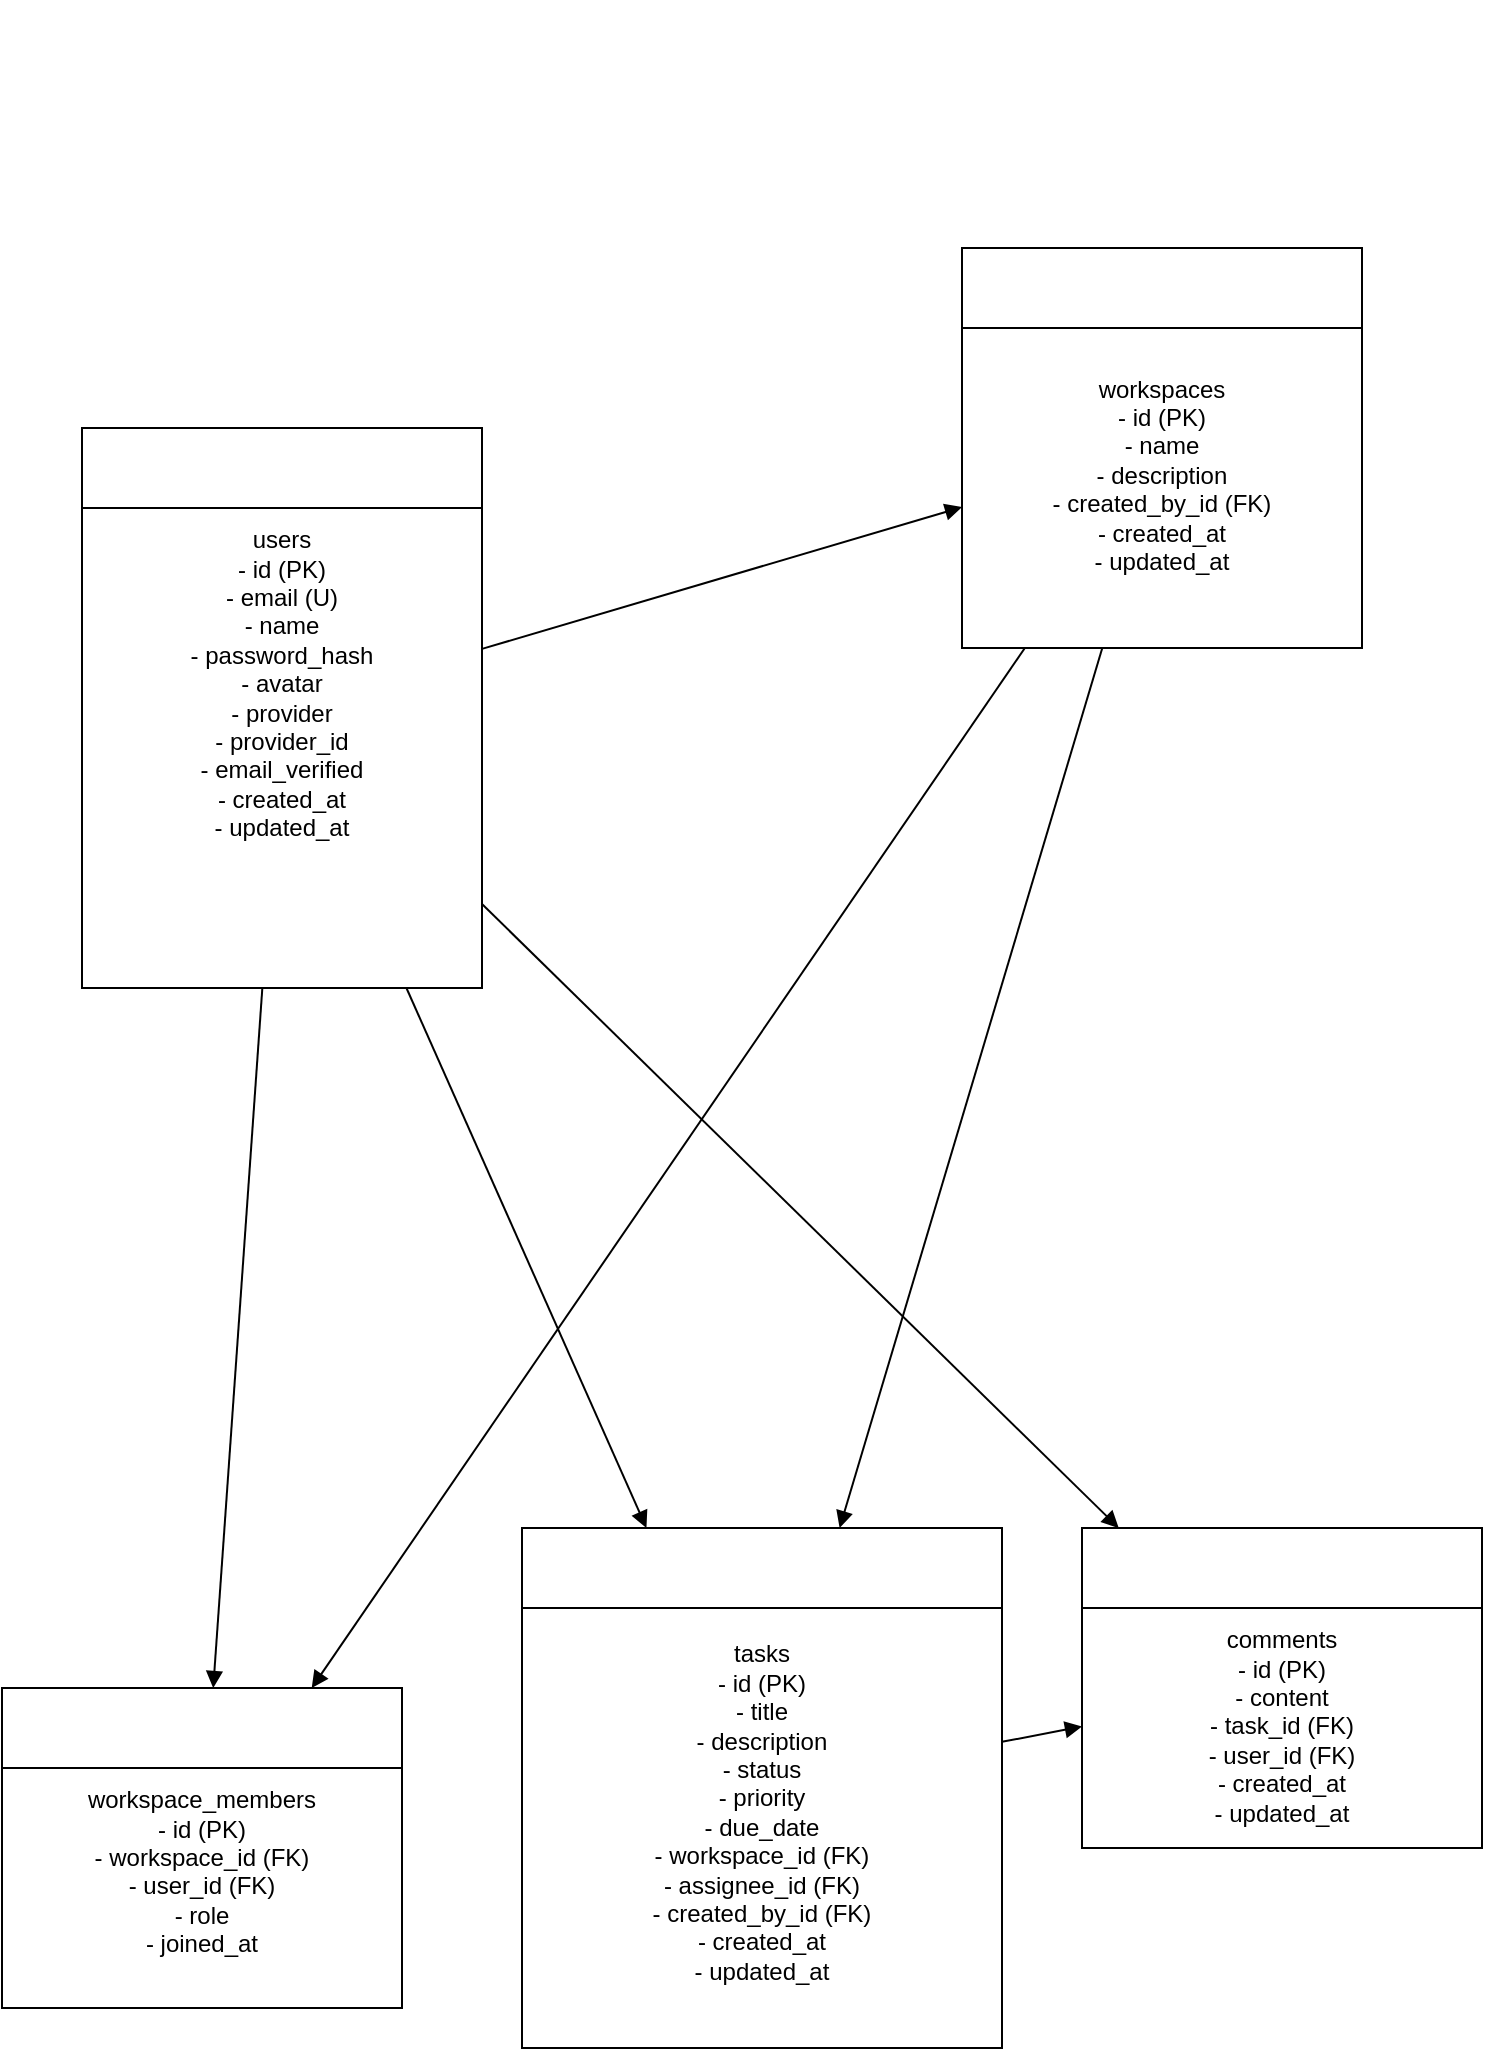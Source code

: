 <mxfile version="27.1.6">
  <diagram name="ERD - Task App" id="JSwCnYfDUn3iTZJPKxQl">
    <mxGraphModel dx="928" dy="1703" grid="1" gridSize="10" guides="1" tooltips="1" connect="1" arrows="1" fold="1" page="1" pageScale="1" pageWidth="827" pageHeight="1169" math="0" shadow="0">
      <root>
        <mxCell id="0" />
        <mxCell id="1" parent="0" />
        <mxCell id="2" value="&lt;div&gt;&lt;br&gt;&lt;/div&gt;&lt;div&gt;&lt;br&gt;&lt;/div&gt;&lt;div&gt;&lt;br&gt;&lt;/div&gt;&lt;div&gt;&lt;br&gt;&lt;/div&gt;&lt;div&gt;&lt;br&gt;&lt;/div&gt;&lt;div&gt;&lt;br&gt;&lt;/div&gt;&lt;div&gt;&lt;br&gt;&lt;/div&gt;&lt;div&gt;&lt;br&gt;&lt;/div&gt;&lt;div&gt;&lt;br&gt;&lt;/div&gt;&lt;div&gt;&lt;br&gt;&lt;/div&gt;&lt;div&gt;&lt;br&gt;&lt;/div&gt;&lt;div&gt;&lt;br&gt;&lt;/div&gt;&lt;div&gt;&lt;br&gt;&lt;/div&gt;&lt;div&gt;&lt;br&gt;&lt;/div&gt;&lt;div&gt;&lt;br&gt;&lt;/div&gt;users&lt;br&gt;- id (PK)&lt;br&gt;- email (U)&lt;br&gt;- name&lt;br&gt;- password_hash&lt;br&gt;- avatar&lt;br&gt;- provider&lt;br&gt;- provider_id&lt;br&gt;- email_verified&lt;br&gt;- created_at&lt;br&gt;- updated_at" style="shape=swimlane;whiteSpace=wrap;html=1;" parent="1" vertex="1">
          <mxGeometry x="100" y="-290" width="200" height="280" as="geometry" />
        </mxCell>
        <mxCell id="3" value="&lt;div&gt;&lt;br&gt;&lt;/div&gt;&lt;div&gt;&lt;br&gt;&lt;/div&gt;&lt;div&gt;&lt;br&gt;&lt;/div&gt;&lt;div&gt;&lt;br&gt;&lt;/div&gt;&lt;div&gt;&lt;br&gt;&lt;/div&gt;&lt;div&gt;&lt;br&gt;&lt;/div&gt;&lt;div&gt;&lt;br&gt;&lt;/div&gt;&lt;div&gt;&lt;br&gt;&lt;/div&gt;&lt;div&gt;&lt;br&gt;&lt;/div&gt;&lt;div&gt;&lt;br&gt;&lt;/div&gt;&lt;div&gt;&lt;br&gt;&lt;/div&gt;&lt;div&gt;&lt;br&gt;&lt;/div&gt;&lt;div&gt;&lt;br&gt;&lt;/div&gt;workspaces&lt;br&gt;- id (PK)&lt;br&gt;- name&lt;br&gt;- description&lt;br&gt;- created_by_id (FK)&lt;br&gt;- created_at&lt;br&gt;- updated_at" style="shape=swimlane;whiteSpace=wrap;html=1;" parent="1" vertex="1">
          <mxGeometry x="540" y="-380" width="200" height="200" as="geometry" />
        </mxCell>
        <mxCell id="4" value="&lt;div&gt;&lt;br&gt;&lt;/div&gt;&lt;div&gt;&lt;br&gt;&lt;/div&gt;&lt;div&gt;&lt;br&gt;&lt;/div&gt;&lt;div&gt;&lt;br&gt;&lt;/div&gt;&lt;div&gt;&lt;br&gt;&lt;/div&gt;&lt;div&gt;&lt;br&gt;&lt;/div&gt;&lt;div&gt;&lt;br&gt;&lt;/div&gt;&lt;div&gt;&lt;br&gt;&lt;/div&gt;&lt;div&gt;&lt;br&gt;&lt;/div&gt;&lt;div&gt;&lt;br&gt;&lt;/div&gt;workspace_members&lt;br&gt;- id (PK)&lt;br&gt;- workspace_id (FK)&lt;br&gt;- user_id (FK)&lt;br&gt;- role&lt;br&gt;- joined_at" style="shape=swimlane;whiteSpace=wrap;html=1;" parent="1" vertex="1">
          <mxGeometry x="60" y="340" width="200" height="160" as="geometry" />
        </mxCell>
        <mxCell id="5" value="&lt;div&gt;&lt;br&gt;&lt;/div&gt;&lt;div&gt;&lt;br&gt;&lt;/div&gt;&lt;div&gt;&lt;br&gt;&lt;/div&gt;&lt;div&gt;&lt;br&gt;&lt;/div&gt;&lt;div&gt;&lt;br&gt;&lt;/div&gt;&lt;div&gt;&lt;br&gt;&lt;/div&gt;&lt;div&gt;&lt;br&gt;&lt;/div&gt;&lt;div&gt;&lt;br&gt;&lt;/div&gt;&lt;div&gt;&lt;br&gt;&lt;/div&gt;&lt;div&gt;&lt;br&gt;&lt;/div&gt;&lt;div&gt;&lt;br&gt;&lt;/div&gt;&lt;div&gt;&lt;br&gt;&lt;/div&gt;&lt;div&gt;&lt;br&gt;&lt;/div&gt;&lt;div&gt;&lt;br&gt;&lt;/div&gt;&lt;div&gt;&lt;br&gt;&lt;/div&gt;&lt;div&gt;&lt;br&gt;&lt;/div&gt;&lt;div&gt;&lt;br&gt;&lt;/div&gt;tasks&lt;br&gt;- id (PK)&lt;br&gt;- title&lt;br&gt;- description&lt;br&gt;- status&lt;br&gt;- priority&lt;br&gt;- due_date&lt;br&gt;- workspace_id (FK)&lt;br&gt;- assignee_id (FK)&lt;br&gt;- created_by_id (FK)&lt;br&gt;- created_at&lt;br&gt;- updated_at" style="shape=swimlane;whiteSpace=wrap;html=1;" parent="1" vertex="1">
          <mxGeometry x="320" y="260" width="240" height="260" as="geometry" />
        </mxCell>
        <mxCell id="6" value="&lt;div&gt;&lt;br&gt;&lt;/div&gt;&lt;div&gt;&lt;br&gt;&lt;/div&gt;&lt;div&gt;&lt;br&gt;&lt;/div&gt;&lt;div&gt;&lt;br&gt;&lt;/div&gt;&lt;div&gt;&lt;br&gt;&lt;/div&gt;&lt;div&gt;&lt;br&gt;&lt;/div&gt;&lt;div&gt;&lt;br&gt;&lt;/div&gt;&lt;div&gt;&lt;br&gt;&lt;/div&gt;&lt;div&gt;&lt;br&gt;&lt;/div&gt;&lt;div&gt;&lt;br&gt;&lt;/div&gt;&lt;div&gt;&lt;br&gt;&lt;/div&gt;comments&lt;br&gt;- id (PK)&lt;br&gt;- content&lt;br&gt;- task_id (FK)&lt;br&gt;- user_id (FK)&lt;br&gt;- created_at&lt;br&gt;- updated_at" style="shape=swimlane;whiteSpace=wrap;html=1;" parent="1" vertex="1">
          <mxGeometry x="600" y="260" width="200" height="160" as="geometry" />
        </mxCell>
        <mxCell id="r1" style="endArrow=block;html=1;" parent="1" source="2" target="3" edge="1">
          <mxGeometry relative="1" as="geometry" />
        </mxCell>
        <mxCell id="r2" style="endArrow=block;html=1;" parent="1" source="3" target="5" edge="1">
          <mxGeometry relative="1" as="geometry" />
        </mxCell>
        <mxCell id="r3" style="endArrow=block;html=1;" parent="1" source="5" target="6" edge="1">
          <mxGeometry relative="1" as="geometry" />
        </mxCell>
        <mxCell id="r4" style="endArrow=block;html=1;" parent="1" source="2" target="5" edge="1">
          <mxGeometry relative="1" as="geometry" />
        </mxCell>
        <mxCell id="r5" style="endArrow=block;html=1;" parent="1" source="2" target="6" edge="1">
          <mxGeometry relative="1" as="geometry" />
        </mxCell>
        <mxCell id="r6" style="endArrow=block;html=1;" parent="1" source="3" target="4" edge="1">
          <mxGeometry relative="1" as="geometry" />
        </mxCell>
        <mxCell id="r7" style="endArrow=block;html=1;" parent="1" source="2" target="4" edge="1">
          <mxGeometry relative="1" as="geometry" />
        </mxCell>
      </root>
    </mxGraphModel>
  </diagram>
</mxfile>
